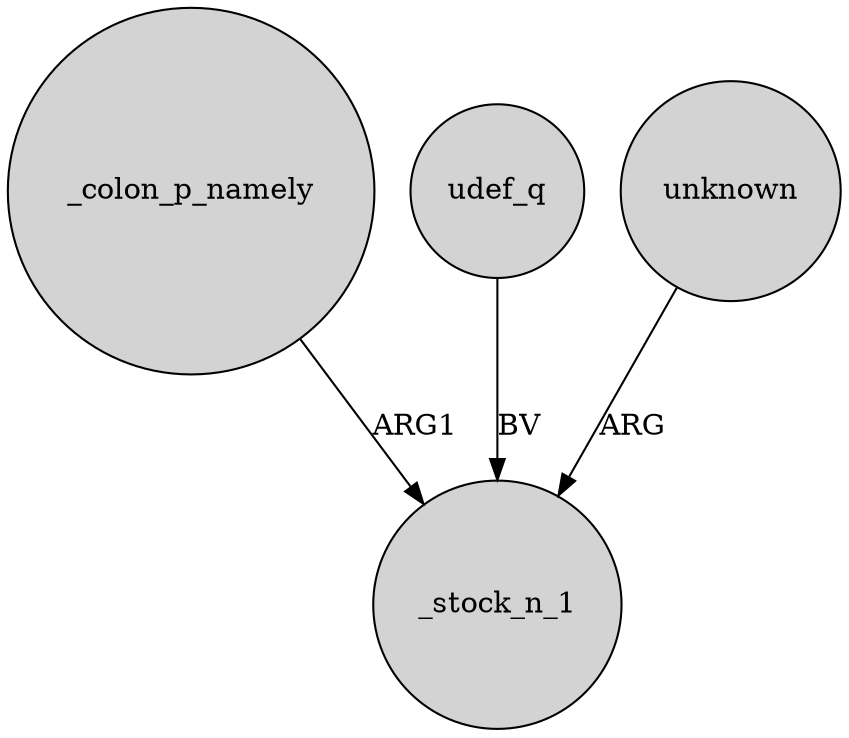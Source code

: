 digraph {
	node [shape=circle style=filled]
	_colon_p_namely -> _stock_n_1 [label=ARG1]
	udef_q -> _stock_n_1 [label=BV]
	unknown -> _stock_n_1 [label=ARG]
}
